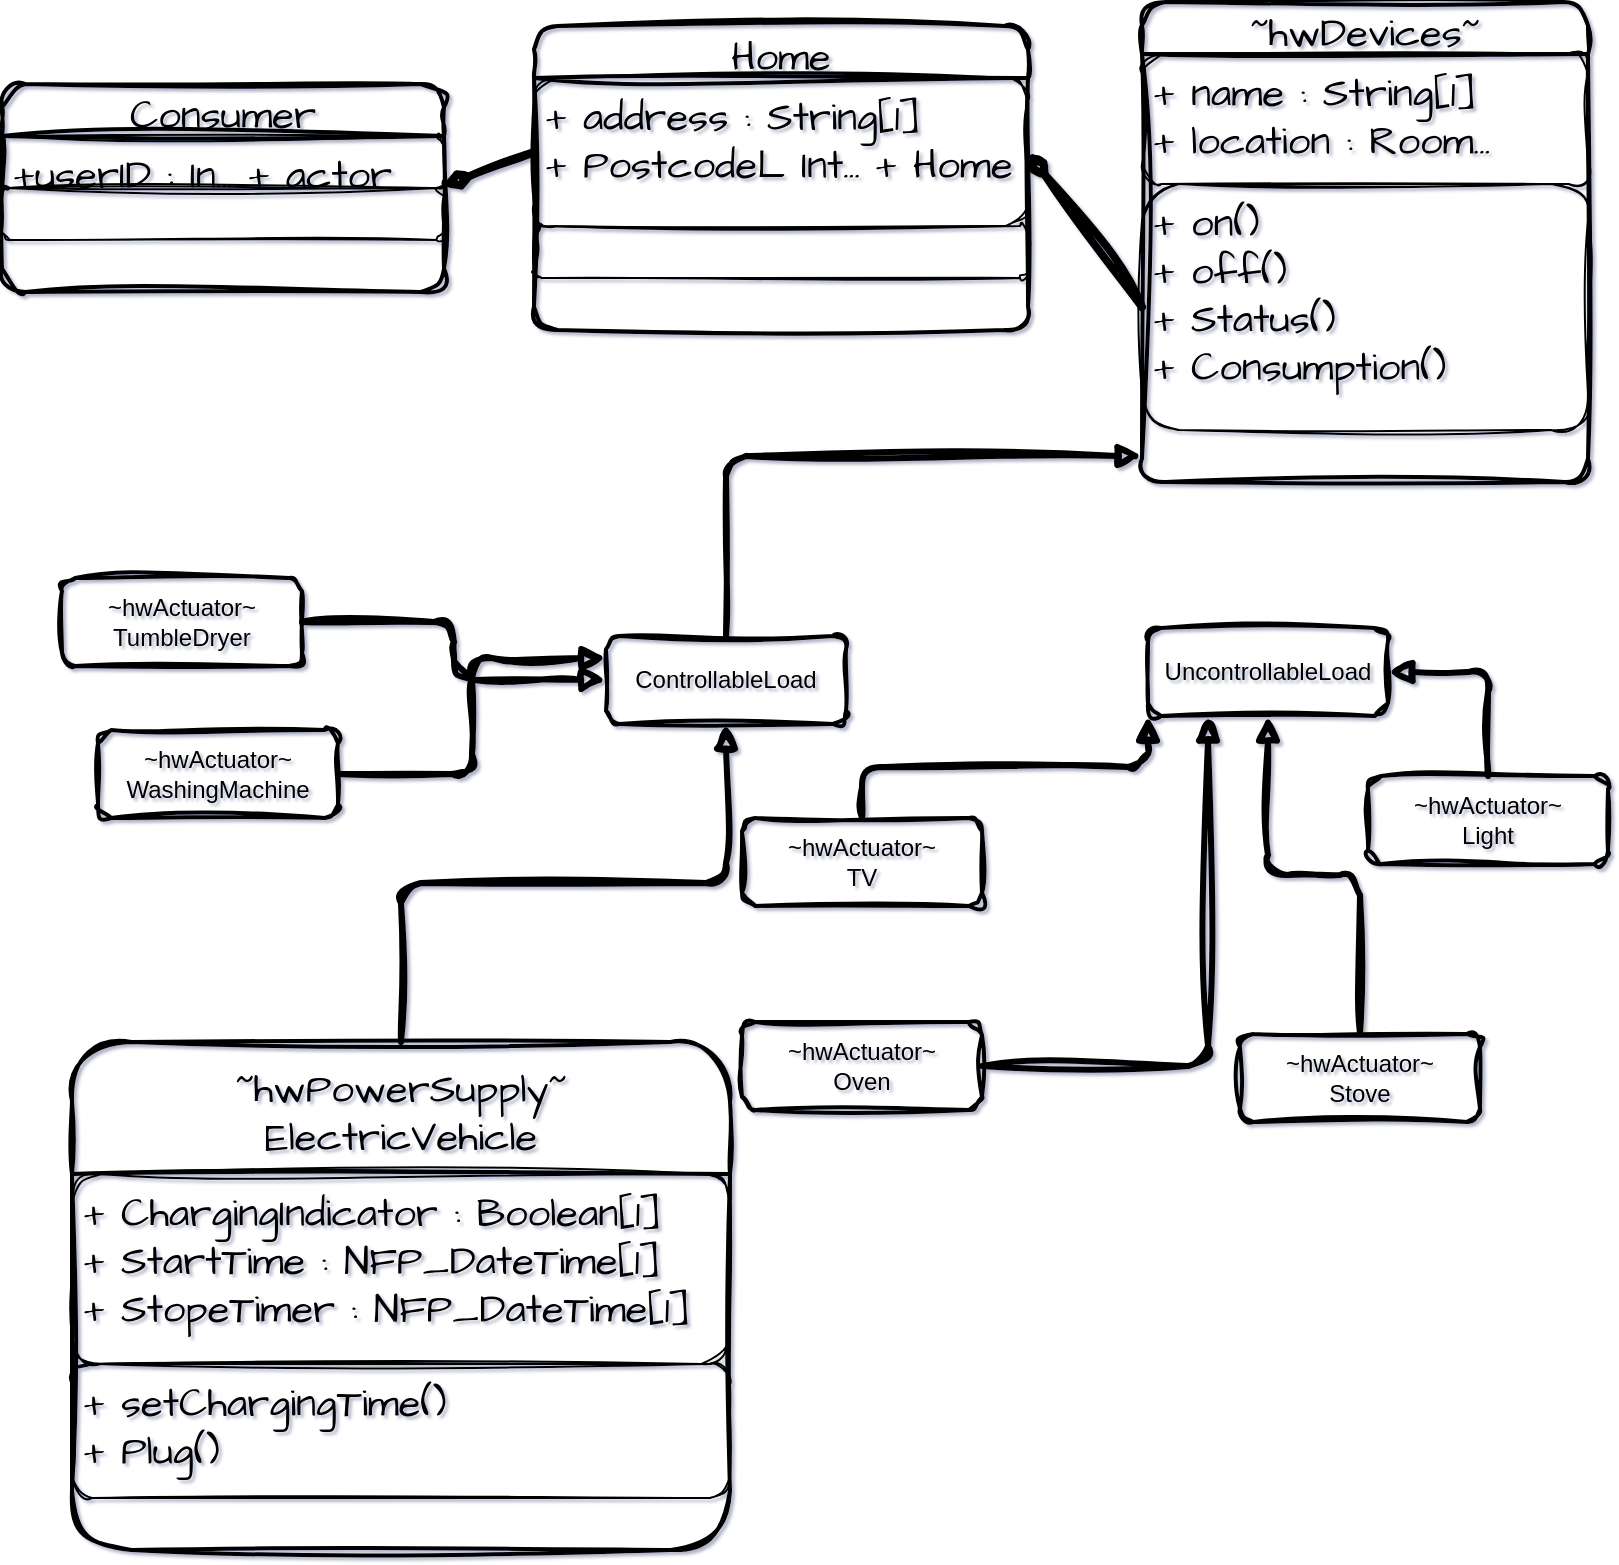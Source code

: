 <mxfile>
    <diagram id="5Dg7UfHQ2j0TUhJt5JD9" name="Page-1">
        <mxGraphModel dx="1617" dy="1214" grid="0" gridSize="10" guides="1" tooltips="1" connect="1" arrows="1" fold="1" page="1" pageScale="1" pageWidth="827" pageHeight="1169" background="#ffffff" math="0" shadow="1">
            <root>
                <mxCell id="0"/>
                <mxCell id="1" parent="0"/>
                <mxCell id="2" value="Consumer" style="swimlane;fontStyle=0;childLayout=stackLayout;horizontal=1;startSize=26;fillColor=none;horizontalStack=0;resizeParent=1;resizeParentMax=0;resizeLast=0;collapsible=1;marginBottom=0;hachureGap=4;fontFamily=Architects Daughter;fontSource=https%3A%2F%2Ffonts.googleapis.com%2Fcss%3Ffamily%3DArchitects%2BDaughter;fontSize=20;strokeColor=#000000;strokeWidth=2;rounded=1;fontColor=#000000;sketch=1;curveFitting=1;jiggle=2;" vertex="1" parent="1">
                    <mxGeometry x="10" y="239" width="221" height="104" as="geometry">
                        <mxRectangle x="15" y="94" width="128" height="36" as="alternateBounds"/>
                    </mxGeometry>
                </mxCell>
                <mxCell id="3" value="+userID : In... + actor" style="text;strokeColor=#000000;fillColor=none;align=left;verticalAlign=top;spacingLeft=4;spacingRight=4;overflow=hidden;rotatable=0;points=[[0,0.5],[1,0.5]];portConstraint=eastwest;hachureGap=4;fontFamily=Architects Daughter;fontSource=https%3A%2F%2Ffonts.googleapis.com%2Fcss%3Ffamily%3DArchitects%2BDaughter;fontSize=20;rounded=1;fontColor=#000000;sketch=1;curveFitting=1;jiggle=2;" vertex="1" parent="2">
                    <mxGeometry y="26" width="221" height="26" as="geometry"/>
                </mxCell>
                <mxCell id="4" value=" " style="text;strokeColor=#000000;fillColor=none;align=left;verticalAlign=top;spacingLeft=4;spacingRight=4;overflow=hidden;rotatable=0;points=[[0,0.5],[1,0.5]];portConstraint=eastwest;hachureGap=4;fontFamily=Architects Daughter;fontSource=https%3A%2F%2Ffonts.googleapis.com%2Fcss%3Ffamily%3DArchitects%2BDaughter;fontSize=20;rounded=1;fontColor=#000000;sketch=1;curveFitting=1;jiggle=2;" vertex="1" parent="2">
                    <mxGeometry y="52" width="221" height="26" as="geometry"/>
                </mxCell>
                <mxCell id="5" value=" " style="text;strokeColor=none;fillColor=none;align=left;verticalAlign=top;spacingLeft=4;spacingRight=4;overflow=hidden;rotatable=0;points=[[0,0.5],[1,0.5]];portConstraint=eastwest;hachureGap=4;fontFamily=Architects Daughter;fontSource=https%3A%2F%2Ffonts.googleapis.com%2Fcss%3Ffamily%3DArchitects%2BDaughter;fontSize=20;rounded=1;fontColor=#000000;sketch=1;curveFitting=1;jiggle=2;" vertex="1" parent="2">
                    <mxGeometry y="78" width="221" height="26" as="geometry"/>
                </mxCell>
                <mxCell id="6" value="Home" style="swimlane;fontStyle=0;childLayout=stackLayout;horizontal=1;startSize=26;fillColor=none;horizontalStack=0;resizeParent=1;resizeParentMax=0;resizeLast=0;collapsible=1;marginBottom=0;hachureGap=4;fontFamily=Architects Daughter;fontSource=https%3A%2F%2Ffonts.googleapis.com%2Fcss%3Ffamily%3DArchitects%2BDaughter;fontSize=20;strokeColor=#000000;strokeWidth=2;rounded=1;fontColor=#000000;sketch=1;curveFitting=1;jiggle=2;" vertex="1" parent="1">
                    <mxGeometry x="276" y="210" width="247" height="152" as="geometry"/>
                </mxCell>
                <mxCell id="7" value="+ address : String[1]&#10;+ PostcodeL Int... + Home&#10;" style="text;strokeColor=#000000;fillColor=none;align=left;verticalAlign=top;spacingLeft=4;spacingRight=4;overflow=hidden;rotatable=0;points=[[0,0.5],[1,0.5]];portConstraint=eastwest;hachureGap=4;fontFamily=Architects Daughter;fontSource=https%3A%2F%2Ffonts.googleapis.com%2Fcss%3Ffamily%3DArchitects%2BDaughter;fontSize=20;rounded=1;fontColor=#000000;sketch=1;curveFitting=1;jiggle=2;" vertex="1" parent="6">
                    <mxGeometry y="26" width="247" height="74" as="geometry"/>
                </mxCell>
                <mxCell id="8" value=" " style="text;strokeColor=#000000;fillColor=none;align=left;verticalAlign=top;spacingLeft=4;spacingRight=4;overflow=hidden;rotatable=0;points=[[0,0.5],[1,0.5]];portConstraint=eastwest;hachureGap=4;fontFamily=Architects Daughter;fontSource=https%3A%2F%2Ffonts.googleapis.com%2Fcss%3Ffamily%3DArchitects%2BDaughter;fontSize=20;rounded=1;fontColor=#000000;sketch=1;curveFitting=1;jiggle=2;" vertex="1" parent="6">
                    <mxGeometry y="100" width="247" height="26" as="geometry"/>
                </mxCell>
                <mxCell id="9" value=" " style="text;strokeColor=none;fillColor=none;align=left;verticalAlign=top;spacingLeft=4;spacingRight=4;overflow=hidden;rotatable=0;points=[[0,0.5],[1,0.5]];portConstraint=eastwest;hachureGap=4;fontFamily=Architects Daughter;fontSource=https%3A%2F%2Ffonts.googleapis.com%2Fcss%3Ffamily%3DArchitects%2BDaughter;fontSize=20;rounded=1;fontColor=#000000;sketch=1;curveFitting=1;jiggle=2;" vertex="1" parent="6">
                    <mxGeometry y="126" width="247" height="26" as="geometry"/>
                </mxCell>
                <mxCell id="10" value="~hwDevices~" style="swimlane;fontStyle=0;childLayout=stackLayout;horizontal=1;startSize=26;fillColor=none;horizontalStack=0;resizeParent=1;resizeParentMax=0;resizeLast=0;collapsible=1;marginBottom=0;hachureGap=4;fontFamily=Architects Daughter;fontSource=https%3A%2F%2Ffonts.googleapis.com%2Fcss%3Ffamily%3DArchitects%2BDaughter;fontSize=20;strokeColor=#000000;strokeWidth=2;rounded=1;fontColor=#000000;sketch=1;curveFitting=1;jiggle=2;" vertex="1" parent="1">
                    <mxGeometry x="580" y="198" width="223" height="240" as="geometry"/>
                </mxCell>
                <mxCell id="11" value="+ name : String[1]&#10;+ location : Room..." style="text;strokeColor=#000000;fillColor=none;align=left;verticalAlign=top;spacingLeft=4;spacingRight=4;overflow=hidden;rotatable=0;points=[[0,0.5],[1,0.5]];portConstraint=eastwest;hachureGap=4;fontFamily=Architects Daughter;fontSource=https%3A%2F%2Ffonts.googleapis.com%2Fcss%3Ffamily%3DArchitects%2BDaughter;fontSize=20;rounded=1;fontColor=#000000;sketch=1;curveFitting=1;jiggle=2;" vertex="1" parent="10">
                    <mxGeometry y="26" width="223" height="65" as="geometry"/>
                </mxCell>
                <mxCell id="12" value="+ on()&#10;+ off()&#10;+ Status()&#10;+ Consumption()" style="text;strokeColor=#000000;fillColor=none;align=left;verticalAlign=top;spacingLeft=4;spacingRight=4;overflow=hidden;rotatable=0;points=[[0,0.5],[1,0.5]];portConstraint=eastwest;hachureGap=4;fontFamily=Architects Daughter;fontSource=https%3A%2F%2Ffonts.googleapis.com%2Fcss%3Ffamily%3DArchitects%2BDaughter;fontSize=20;rounded=1;fontColor=#000000;sketch=1;curveFitting=1;jiggle=2;" vertex="1" parent="10">
                    <mxGeometry y="91" width="223" height="123" as="geometry"/>
                </mxCell>
                <mxCell id="13" value=" " style="text;strokeColor=none;fillColor=none;align=left;verticalAlign=top;spacingLeft=4;spacingRight=4;overflow=hidden;rotatable=0;points=[[0,0.5],[1,0.5]];portConstraint=eastwest;hachureGap=4;fontFamily=Architects Daughter;fontSource=https%3A%2F%2Ffonts.googleapis.com%2Fcss%3Ffamily%3DArchitects%2BDaughter;fontSize=20;rounded=1;fontColor=#000000;sketch=1;curveFitting=1;jiggle=2;" vertex="1" parent="10">
                    <mxGeometry y="214" width="223" height="26" as="geometry"/>
                </mxCell>
                <mxCell id="29" style="edgeStyle=orthogonalEdgeStyle;rounded=1;html=1;exitX=0.5;exitY=0;exitDx=0;exitDy=0;entryX=0.5;entryY=1;entryDx=0;entryDy=0;strokeColor=#000000;strokeWidth=3;fontColor=#000000;endArrow=block;endFill=0;sketch=1;curveFitting=1;jiggle=2;" edge="1" parent="1" source="14" target="24">
                    <mxGeometry relative="1" as="geometry"/>
                </mxCell>
                <mxCell id="14" value="~hwPowerSupply~&#10;ElectricVehicle" style="swimlane;fontStyle=0;childLayout=stackLayout;horizontal=1;startSize=66;fillColor=none;horizontalStack=0;resizeParent=1;resizeParentMax=0;resizeLast=0;collapsible=1;marginBottom=0;hachureGap=4;fontFamily=Architects Daughter;fontSource=https%3A%2F%2Ffonts.googleapis.com%2Fcss%3Ffamily%3DArchitects%2BDaughter;fontSize=20;strokeColor=#000000;strokeWidth=2;rounded=1;fontColor=#000000;sketch=1;curveFitting=1;jiggle=2;" vertex="1" parent="1">
                    <mxGeometry x="45" y="718" width="329" height="254" as="geometry"/>
                </mxCell>
                <mxCell id="15" value="+ ChargingIndicator : Boolean[1]&#10;+ StartTime : NFP_DateTime[1]&#10;+ StopeTimer : NFP_DateTime[1]" style="text;strokeColor=#000000;fillColor=none;align=left;verticalAlign=top;spacingLeft=4;spacingRight=4;overflow=hidden;rotatable=0;points=[[0,0.5],[1,0.5]];portConstraint=eastwest;hachureGap=4;fontFamily=Architects Daughter;fontSource=https%3A%2F%2Ffonts.googleapis.com%2Fcss%3Ffamily%3DArchitects%2BDaughter;fontSize=20;rounded=1;fontColor=#000000;sketch=1;curveFitting=1;jiggle=2;" vertex="1" parent="14">
                    <mxGeometry y="66" width="329" height="95" as="geometry"/>
                </mxCell>
                <mxCell id="16" value="+ setChargingTime()&#10;+ Plug()" style="text;strokeColor=#000000;fillColor=none;align=left;verticalAlign=top;spacingLeft=4;spacingRight=4;overflow=hidden;rotatable=0;points=[[0,0.5],[1,0.5]];portConstraint=eastwest;hachureGap=4;fontFamily=Architects Daughter;fontSource=https%3A%2F%2Ffonts.googleapis.com%2Fcss%3Ffamily%3DArchitects%2BDaughter;fontSize=20;rounded=1;fontColor=#000000;sketch=1;curveFitting=1;jiggle=2;" vertex="1" parent="14">
                    <mxGeometry y="161" width="329" height="67" as="geometry"/>
                </mxCell>
                <mxCell id="17" value=" " style="text;strokeColor=none;fillColor=none;align=left;verticalAlign=top;spacingLeft=4;spacingRight=4;overflow=hidden;rotatable=0;points=[[0,0.5],[1,0.5]];portConstraint=eastwest;hachureGap=4;fontFamily=Architects Daughter;fontSource=https%3A%2F%2Ffonts.googleapis.com%2Fcss%3Ffamily%3DArchitects%2BDaughter;fontSize=20;rounded=1;fontColor=#000000;sketch=1;curveFitting=1;jiggle=2;" vertex="1" parent="14">
                    <mxGeometry y="228" width="329" height="26" as="geometry"/>
                </mxCell>
                <mxCell id="30" style="edgeStyle=orthogonalEdgeStyle;rounded=1;html=1;exitX=1;exitY=0.5;exitDx=0;exitDy=0;entryX=0;entryY=0.5;entryDx=0;entryDy=0;strokeColor=#000000;strokeWidth=3;fontColor=#000000;endArrow=block;endFill=0;sketch=1;curveFitting=1;jiggle=2;" edge="1" parent="1" source="18" target="24">
                    <mxGeometry relative="1" as="geometry"/>
                </mxCell>
                <mxCell id="18" value="~hwActuator~&lt;br&gt;TumbleDryer" style="whiteSpace=wrap;html=1;rounded=1;strokeColor=#000000;fontColor=#000000;fillColor=none;strokeWidth=2;sketch=1;curveFitting=1;jiggle=2;" vertex="1" parent="1">
                    <mxGeometry x="40" y="486" width="120" height="44" as="geometry"/>
                </mxCell>
                <mxCell id="32" style="edgeStyle=orthogonalEdgeStyle;rounded=1;html=1;exitX=1;exitY=0.5;exitDx=0;exitDy=0;entryX=0;entryY=0.25;entryDx=0;entryDy=0;strokeColor=#000000;strokeWidth=3;fontColor=#000000;endArrow=block;endFill=0;sketch=1;curveFitting=1;jiggle=2;" edge="1" parent="1" source="19" target="24">
                    <mxGeometry relative="1" as="geometry"/>
                </mxCell>
                <mxCell id="19" value="~hwActuator~&lt;br&gt;WashingMachine" style="whiteSpace=wrap;html=1;rounded=1;strokeColor=#000000;fontColor=#000000;fillColor=none;strokeWidth=2;sketch=1;curveFitting=1;jiggle=2;" vertex="1" parent="1">
                    <mxGeometry x="58" y="562" width="120" height="44" as="geometry"/>
                </mxCell>
                <mxCell id="35" style="edgeStyle=orthogonalEdgeStyle;rounded=1;html=1;exitX=0.5;exitY=0;exitDx=0;exitDy=0;entryX=1;entryY=0.5;entryDx=0;entryDy=0;strokeColor=#000000;strokeWidth=3;fontColor=#000000;endArrow=block;endFill=0;sketch=1;curveFitting=1;jiggle=2;" edge="1" parent="1" source="20" target="23">
                    <mxGeometry relative="1" as="geometry"/>
                </mxCell>
                <mxCell id="20" value="~hwActuator~&lt;br&gt;Light" style="whiteSpace=wrap;html=1;rounded=1;strokeColor=#000000;fontColor=#000000;fillColor=none;strokeWidth=2;sketch=1;curveFitting=1;jiggle=2;" vertex="1" parent="1">
                    <mxGeometry x="693" y="585" width="120" height="44" as="geometry"/>
                </mxCell>
                <mxCell id="33" style="edgeStyle=orthogonalEdgeStyle;rounded=1;html=1;exitX=0.5;exitY=0;exitDx=0;exitDy=0;entryX=0;entryY=1;entryDx=0;entryDy=0;strokeColor=#000000;strokeWidth=3;fontColor=#000000;endArrow=block;endFill=0;sketch=1;curveFitting=1;jiggle=2;" edge="1" parent="1" source="21" target="23">
                    <mxGeometry relative="1" as="geometry"/>
                </mxCell>
                <mxCell id="21" value="~hwActuator~&lt;br&gt;TV" style="whiteSpace=wrap;html=1;rounded=1;strokeColor=#000000;fontColor=#000000;fillColor=none;strokeWidth=2;sketch=1;curveFitting=1;jiggle=2;" vertex="1" parent="1">
                    <mxGeometry x="380" y="606" width="120" height="44" as="geometry"/>
                </mxCell>
                <mxCell id="34" style="edgeStyle=orthogonalEdgeStyle;rounded=1;html=1;exitX=1;exitY=0.5;exitDx=0;exitDy=0;entryX=0.25;entryY=1;entryDx=0;entryDy=0;strokeColor=#000000;strokeWidth=3;fontColor=#000000;endArrow=block;endFill=0;sketch=1;curveFitting=1;jiggle=2;" edge="1" parent="1" source="22" target="23">
                    <mxGeometry relative="1" as="geometry"/>
                </mxCell>
                <mxCell id="22" value="~hwActuator~&lt;br&gt;Oven" style="whiteSpace=wrap;html=1;rounded=1;strokeColor=#000000;fontColor=#000000;fillColor=none;strokeWidth=2;sketch=1;curveFitting=1;jiggle=2;" vertex="1" parent="1">
                    <mxGeometry x="380" y="708" width="120" height="44" as="geometry"/>
                </mxCell>
                <mxCell id="23" value="UncontrollableLoad" style="whiteSpace=wrap;html=1;rounded=1;strokeColor=#000000;fontColor=#000000;fillColor=none;strokeWidth=2;sketch=1;curveFitting=1;jiggle=2;" vertex="1" parent="1">
                    <mxGeometry x="583" y="511" width="120" height="44" as="geometry"/>
                </mxCell>
                <mxCell id="28" style="edgeStyle=orthogonalEdgeStyle;rounded=1;html=1;exitX=0.5;exitY=0;exitDx=0;exitDy=0;entryX=0;entryY=0.5;entryDx=0;entryDy=0;strokeColor=#000000;strokeWidth=3;fontColor=#000000;endArrow=block;endFill=0;sketch=1;curveFitting=1;jiggle=2;" edge="1" parent="1" source="24" target="13">
                    <mxGeometry relative="1" as="geometry"/>
                </mxCell>
                <mxCell id="24" value="ControllableLoad" style="whiteSpace=wrap;html=1;rounded=1;strokeColor=#000000;fontColor=#000000;fillColor=none;strokeWidth=2;sketch=1;curveFitting=1;jiggle=2;" vertex="1" parent="1">
                    <mxGeometry x="312" y="515" width="120" height="44" as="geometry"/>
                </mxCell>
                <mxCell id="36" style="edgeStyle=orthogonalEdgeStyle;rounded=1;html=1;exitX=0.5;exitY=0;exitDx=0;exitDy=0;entryX=0.5;entryY=1;entryDx=0;entryDy=0;strokeColor=#000000;strokeWidth=3;fontColor=#000000;endArrow=block;endFill=0;sketch=1;curveFitting=1;jiggle=2;" edge="1" parent="1" source="25" target="23">
                    <mxGeometry relative="1" as="geometry"/>
                </mxCell>
                <mxCell id="25" value="~hwActuator~&lt;br&gt;Stove" style="whiteSpace=wrap;html=1;rounded=1;strokeColor=#000000;fontColor=#000000;fillColor=none;strokeWidth=2;sketch=1;curveFitting=1;jiggle=2;" vertex="1" parent="1">
                    <mxGeometry x="629" y="714" width="120" height="44" as="geometry"/>
                </mxCell>
                <mxCell id="26" style="edgeStyle=none;rounded=1;html=1;exitX=0;exitY=0.5;exitDx=0;exitDy=0;entryX=0.996;entryY=-0.032;entryDx=0;entryDy=0;entryPerimeter=0;fontColor=#000000;strokeWidth=4;strokeColor=#000000;endArrow=diamondThin;endFill=1;sketch=1;curveFitting=1;jiggle=2;" edge="1" parent="1" source="7" target="4">
                    <mxGeometry relative="1" as="geometry"/>
                </mxCell>
                <mxCell id="27" style="edgeStyle=none;rounded=1;html=1;exitX=0;exitY=0.5;exitDx=0;exitDy=0;entryX=1;entryY=0.5;entryDx=0;entryDy=0;strokeColor=#000000;strokeWidth=4;fontColor=#000000;endArrow=diamondThin;endFill=1;sketch=1;curveFitting=1;jiggle=2;" edge="1" parent="1" source="12" target="7">
                    <mxGeometry relative="1" as="geometry"/>
                </mxCell>
            </root>
        </mxGraphModel>
    </diagram>
</mxfile>